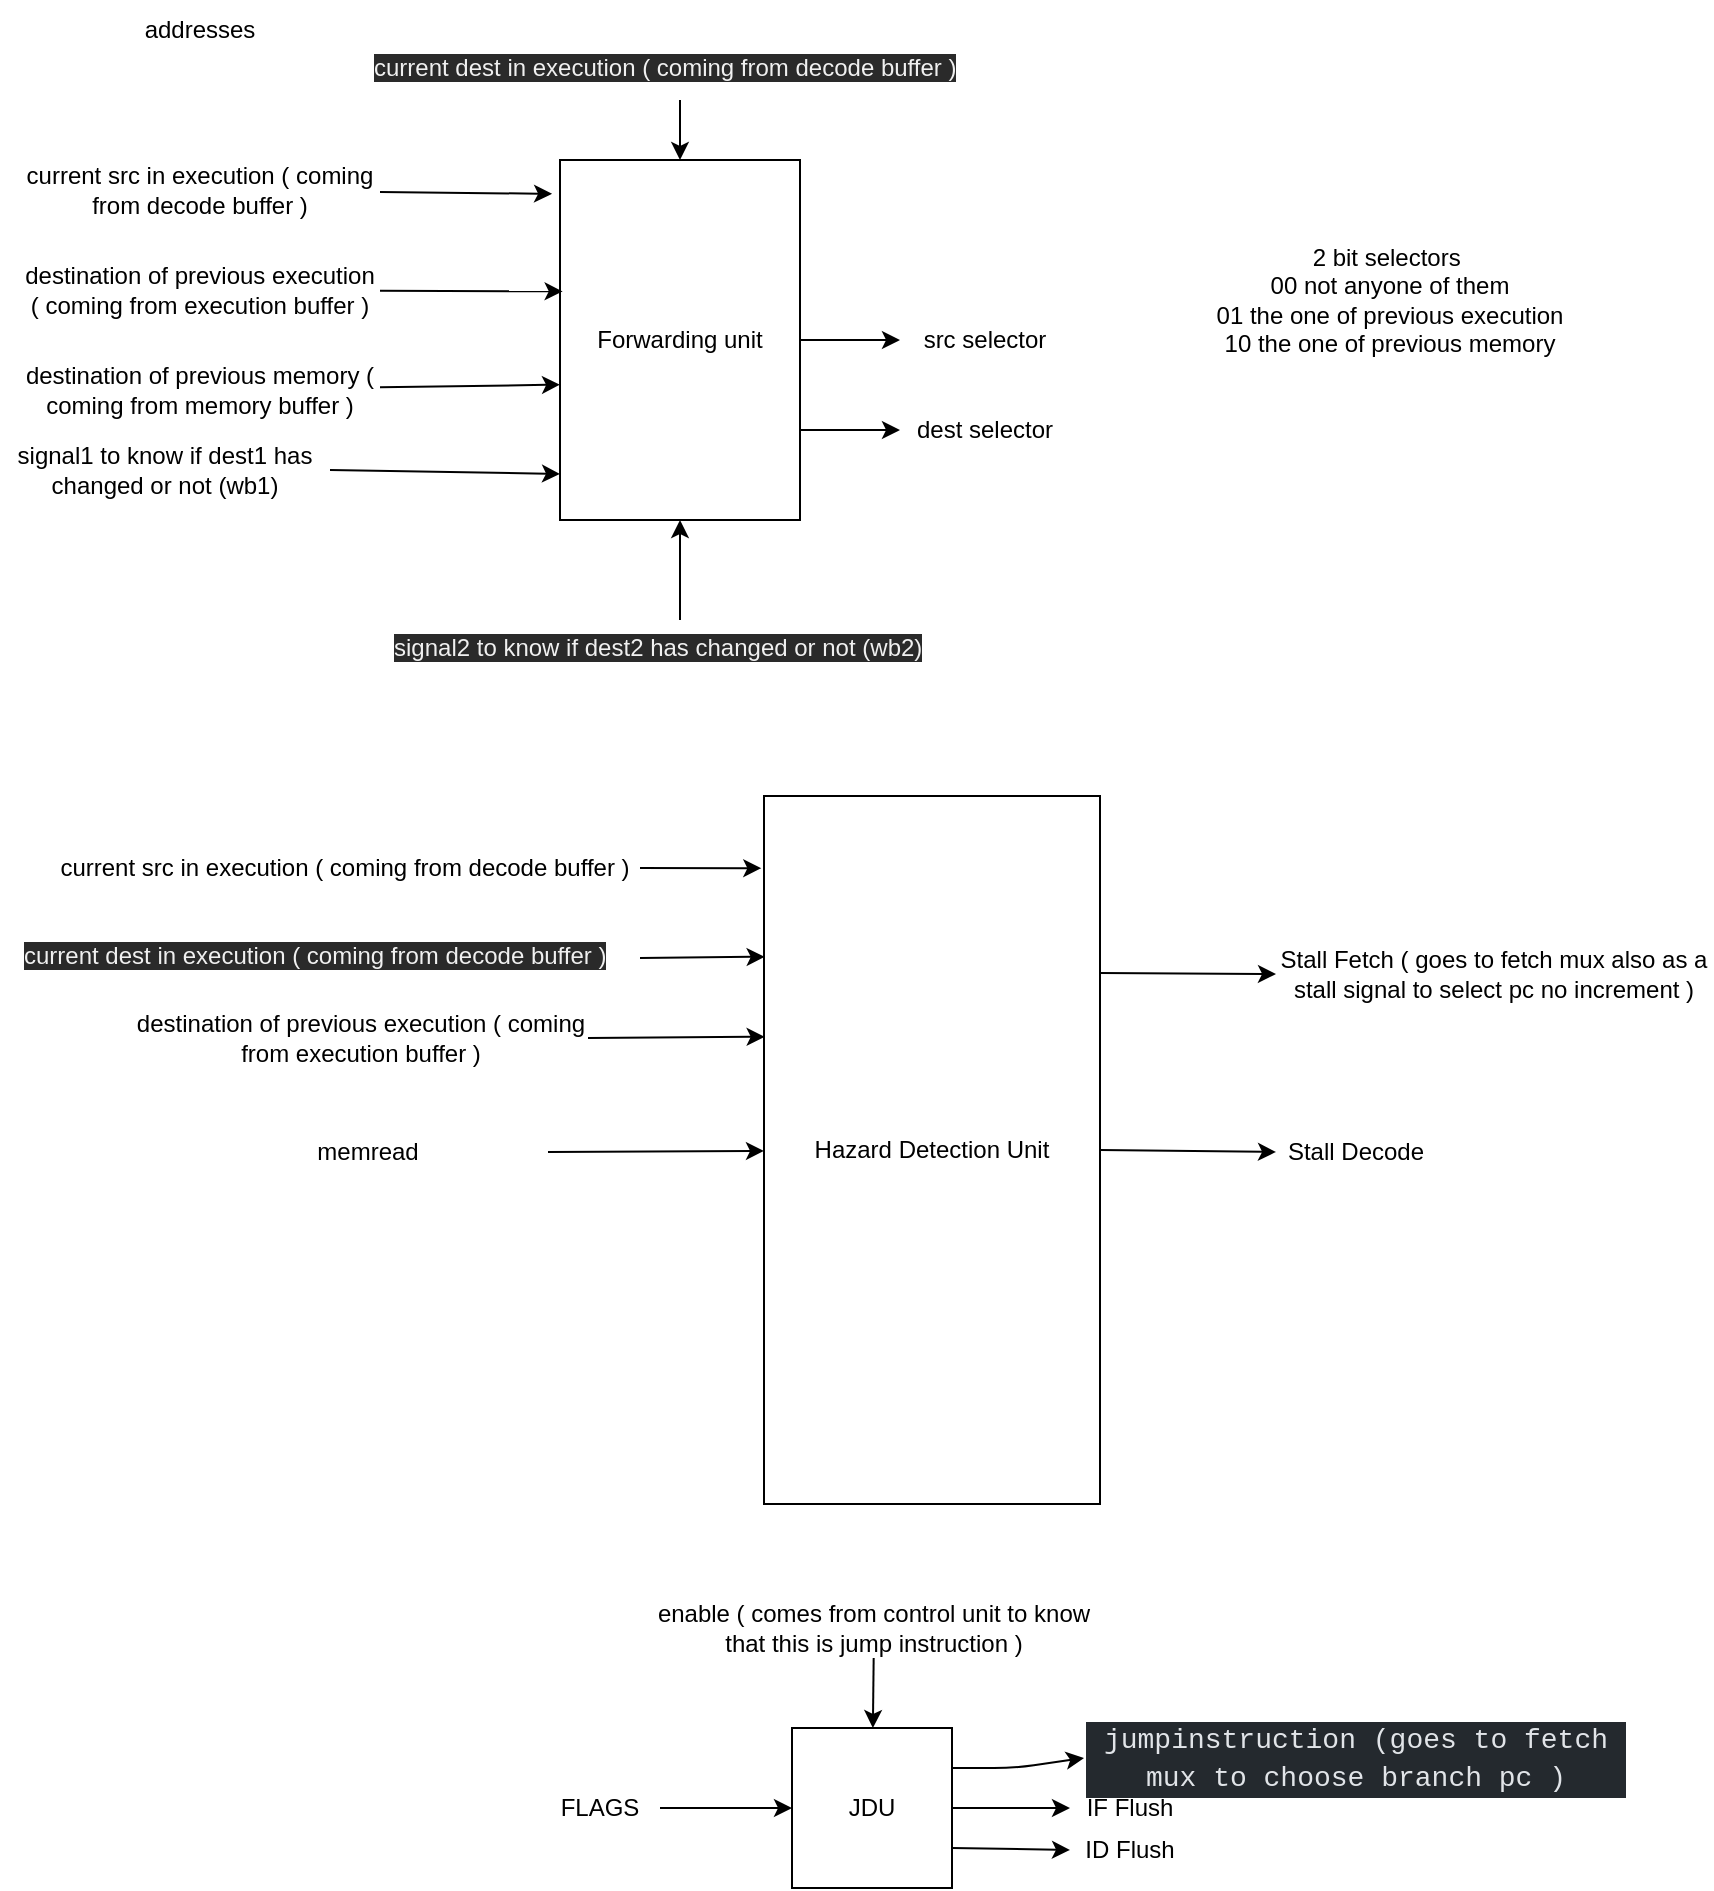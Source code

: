 <mxfile>
    <diagram id="VLefnnj8ilD3VqGzXoOb" name="Page-1">
        <mxGraphModel dx="503" dy="454" grid="0" gridSize="10" guides="1" tooltips="1" connect="1" arrows="1" fold="1" page="1" pageScale="1" pageWidth="1100" pageHeight="850" background="none" math="0" shadow="0">
            <root>
                <mxCell id="0"/>
                <mxCell id="1" parent="0"/>
                <mxCell id="20" value="" style="edgeStyle=none;html=1;" edge="1" parent="1" source="2" target="19">
                    <mxGeometry relative="1" as="geometry"/>
                </mxCell>
                <mxCell id="24" style="edgeStyle=none;html=1;exitX=1;exitY=0.75;exitDx=0;exitDy=0;entryX=0;entryY=0.5;entryDx=0;entryDy=0;" edge="1" parent="1" source="2" target="23">
                    <mxGeometry relative="1" as="geometry"/>
                </mxCell>
                <mxCell id="2" value="Forwarding unit" style="rounded=0;whiteSpace=wrap;html=1;" vertex="1" parent="1">
                    <mxGeometry x="320" y="200" width="120" height="180" as="geometry"/>
                </mxCell>
                <mxCell id="4" value="" style="edgeStyle=none;html=1;entryX=-0.033;entryY=0.094;entryDx=0;entryDy=0;entryPerimeter=0;" edge="1" parent="1" source="3" target="2">
                    <mxGeometry relative="1" as="geometry"/>
                </mxCell>
                <mxCell id="3" value="current src in execution ( coming from decode buffer )" style="text;html=1;strokeColor=none;fillColor=none;align=center;verticalAlign=middle;whiteSpace=wrap;rounded=0;" vertex="1" parent="1">
                    <mxGeometry x="50" y="200" width="180" height="30" as="geometry"/>
                </mxCell>
                <mxCell id="6" value="" style="edgeStyle=none;html=1;entryX=0.011;entryY=0.365;entryDx=0;entryDy=0;entryPerimeter=0;" edge="1" parent="1" source="5" target="2">
                    <mxGeometry relative="1" as="geometry"/>
                </mxCell>
                <mxCell id="5" value="destination of previous execution ( coming from execution buffer )" style="text;html=1;strokeColor=none;fillColor=none;align=center;verticalAlign=middle;whiteSpace=wrap;rounded=0;" vertex="1" parent="1">
                    <mxGeometry x="50" y="250" width="180" height="30" as="geometry"/>
                </mxCell>
                <mxCell id="10" value="" style="edgeStyle=none;html=1;entryX=0;entryY=0.624;entryDx=0;entryDy=0;entryPerimeter=0;" edge="1" parent="1" source="7" target="2">
                    <mxGeometry relative="1" as="geometry"/>
                </mxCell>
                <mxCell id="7" value="destination of previous memory ( coming from memory buffer )" style="text;html=1;strokeColor=none;fillColor=none;align=center;verticalAlign=middle;whiteSpace=wrap;rounded=0;" vertex="1" parent="1">
                    <mxGeometry x="50" y="300" width="180" height="30" as="geometry"/>
                </mxCell>
                <mxCell id="11" value="addresses" style="text;html=1;strokeColor=none;fillColor=none;align=center;verticalAlign=middle;whiteSpace=wrap;rounded=0;" vertex="1" parent="1">
                    <mxGeometry x="110" y="120" width="60" height="30" as="geometry"/>
                </mxCell>
                <mxCell id="14" style="edgeStyle=none;html=1;exitX=1;exitY=0.5;exitDx=0;exitDy=0;entryX=0;entryY=0.872;entryDx=0;entryDy=0;entryPerimeter=0;" edge="1" parent="1" source="12" target="2">
                    <mxGeometry relative="1" as="geometry"/>
                </mxCell>
                <mxCell id="12" value="signal1 to know if dest1 has changed or not (wb1)" style="text;html=1;strokeColor=none;fillColor=none;align=center;verticalAlign=middle;whiteSpace=wrap;rounded=0;" vertex="1" parent="1">
                    <mxGeometry x="40" y="340" width="165" height="30" as="geometry"/>
                </mxCell>
                <mxCell id="18" value="" style="edgeStyle=none;html=1;" edge="1" parent="1" source="15" target="2">
                    <mxGeometry relative="1" as="geometry"/>
                </mxCell>
                <mxCell id="15" value="&lt;span style=&quot;color: rgb(240 , 240 , 240) ; font-family: &amp;#34;helvetica&amp;#34; ; font-size: 12px ; font-style: normal ; font-weight: 400 ; letter-spacing: normal ; text-align: center ; text-indent: 0px ; text-transform: none ; word-spacing: 0px ; background-color: rgb(42 , 42 , 42) ; display: inline ; float: none&quot;&gt;signal2 to know if dest2 has changed or not (wb2)&lt;/span&gt;" style="text;whiteSpace=wrap;html=1;" vertex="1" parent="1">
                    <mxGeometry x="235" y="430" width="290" height="30" as="geometry"/>
                </mxCell>
                <mxCell id="19" value="src selector" style="text;html=1;strokeColor=none;fillColor=none;align=center;verticalAlign=middle;whiteSpace=wrap;rounded=0;" vertex="1" parent="1">
                    <mxGeometry x="490" y="275" width="85" height="30" as="geometry"/>
                </mxCell>
                <mxCell id="22" value="" style="edgeStyle=none;html=1;" edge="1" parent="1" source="21" target="2">
                    <mxGeometry relative="1" as="geometry"/>
                </mxCell>
                <mxCell id="21" value="&lt;span style=&quot;color: rgb(240 , 240 , 240) ; font-family: &amp;#34;helvetica&amp;#34; ; font-size: 12px ; font-style: normal ; font-weight: 400 ; letter-spacing: normal ; text-align: center ; text-indent: 0px ; text-transform: none ; word-spacing: 0px ; background-color: rgb(42 , 42 , 42) ; display: inline ; float: none&quot;&gt;current dest in execution ( coming from decode buffer )&lt;/span&gt;" style="text;whiteSpace=wrap;html=1;" vertex="1" parent="1">
                    <mxGeometry x="225" y="140" width="310" height="30" as="geometry"/>
                </mxCell>
                <mxCell id="23" value="dest selector" style="text;html=1;strokeColor=none;fillColor=none;align=center;verticalAlign=middle;whiteSpace=wrap;rounded=0;" vertex="1" parent="1">
                    <mxGeometry x="490" y="320" width="85" height="30" as="geometry"/>
                </mxCell>
                <mxCell id="25" value="2 bit selectors&amp;nbsp;&lt;br&gt;00 not anyone of them&lt;br&gt;01 the one of previous execution&lt;br&gt;10 the one of previous memory" style="text;html=1;strokeColor=none;fillColor=none;align=center;verticalAlign=middle;whiteSpace=wrap;rounded=0;" vertex="1" parent="1">
                    <mxGeometry x="590" y="230" width="290" height="80" as="geometry"/>
                </mxCell>
                <mxCell id="45" style="edgeStyle=none;html=1;exitX=1;exitY=0.25;exitDx=0;exitDy=0;entryX=0;entryY=0.5;entryDx=0;entryDy=0;" edge="1" parent="1" source="33" target="44">
                    <mxGeometry relative="1" as="geometry"/>
                </mxCell>
                <mxCell id="47" style="edgeStyle=none;html=1;exitX=1;exitY=0.5;exitDx=0;exitDy=0;entryX=0;entryY=0.5;entryDx=0;entryDy=0;" edge="1" parent="1" source="33" target="46">
                    <mxGeometry relative="1" as="geometry"/>
                </mxCell>
                <mxCell id="33" value="Hazard Detection Unit" style="rounded=0;whiteSpace=wrap;html=1;" vertex="1" parent="1">
                    <mxGeometry x="422" y="518" width="168" height="354" as="geometry"/>
                </mxCell>
                <mxCell id="38" style="edgeStyle=none;html=1;exitX=1;exitY=0.5;exitDx=0;exitDy=0;entryX=-0.008;entryY=0.102;entryDx=0;entryDy=0;entryPerimeter=0;" edge="1" parent="1" source="34" target="33">
                    <mxGeometry relative="1" as="geometry"/>
                </mxCell>
                <mxCell id="34" value="current src in execution ( coming from decode buffer )" style="text;html=1;strokeColor=none;fillColor=none;align=center;verticalAlign=middle;whiteSpace=wrap;rounded=0;" vertex="1" parent="1">
                    <mxGeometry x="65" y="539" width="295" height="30" as="geometry"/>
                </mxCell>
                <mxCell id="39" style="edgeStyle=none;html=1;exitX=1;exitY=0.5;exitDx=0;exitDy=0;entryX=0.002;entryY=0.227;entryDx=0;entryDy=0;entryPerimeter=0;" edge="1" parent="1" source="35" target="33">
                    <mxGeometry relative="1" as="geometry"/>
                </mxCell>
                <mxCell id="35" value="&lt;span style=&quot;color: rgb(240 , 240 , 240) ; font-family: &amp;#34;helvetica&amp;#34; ; font-size: 12px ; font-style: normal ; font-weight: 400 ; letter-spacing: normal ; text-align: center ; text-indent: 0px ; text-transform: none ; word-spacing: 0px ; background-color: rgb(42 , 42 , 42) ; display: inline ; float: none&quot;&gt;current dest in execution ( coming from decode buffer )&lt;/span&gt;" style="text;whiteSpace=wrap;html=1;" vertex="1" parent="1">
                    <mxGeometry x="50" y="584" width="310" height="30" as="geometry"/>
                </mxCell>
                <mxCell id="41" style="edgeStyle=none;html=1;exitX=1;exitY=0.5;exitDx=0;exitDy=0;entryX=0.002;entryY=0.34;entryDx=0;entryDy=0;entryPerimeter=0;" edge="1" parent="1" source="40" target="33">
                    <mxGeometry relative="1" as="geometry"/>
                </mxCell>
                <mxCell id="40" value="destination of previous execution ( coming from execution buffer )" style="text;html=1;strokeColor=none;fillColor=none;align=center;verticalAlign=middle;whiteSpace=wrap;rounded=0;" vertex="1" parent="1">
                    <mxGeometry x="107" y="624" width="227" height="30" as="geometry"/>
                </mxCell>
                <mxCell id="43" style="edgeStyle=none;html=1;exitX=1;exitY=0.5;exitDx=0;exitDy=0;" edge="1" parent="1" source="42" target="33">
                    <mxGeometry relative="1" as="geometry"/>
                </mxCell>
                <mxCell id="42" value="memread" style="text;html=1;strokeColor=none;fillColor=none;align=center;verticalAlign=middle;whiteSpace=wrap;rounded=0;" vertex="1" parent="1">
                    <mxGeometry x="134" y="681" width="180" height="30" as="geometry"/>
                </mxCell>
                <mxCell id="44" value="Stall Fetch ( goes to fetch mux also as a stall signal to select pc no increment )" style="text;html=1;strokeColor=none;fillColor=none;align=center;verticalAlign=middle;whiteSpace=wrap;rounded=0;" vertex="1" parent="1">
                    <mxGeometry x="678" y="592" width="218" height="30" as="geometry"/>
                </mxCell>
                <mxCell id="46" value="Stall Decode" style="text;html=1;strokeColor=none;fillColor=none;align=center;verticalAlign=middle;whiteSpace=wrap;rounded=0;" vertex="1" parent="1">
                    <mxGeometry x="678" y="681" width="80" height="30" as="geometry"/>
                </mxCell>
                <mxCell id="53" style="edgeStyle=none;html=1;exitX=1;exitY=0.5;exitDx=0;exitDy=0;" edge="1" parent="1" source="49" target="52">
                    <mxGeometry relative="1" as="geometry"/>
                </mxCell>
                <mxCell id="55" style="edgeStyle=none;html=1;exitX=1;exitY=0.75;exitDx=0;exitDy=0;entryX=0;entryY=0.5;entryDx=0;entryDy=0;" edge="1" parent="1" source="49" target="54">
                    <mxGeometry relative="1" as="geometry"/>
                </mxCell>
                <mxCell id="57" style="edgeStyle=none;html=1;exitX=1;exitY=0.25;exitDx=0;exitDy=0;entryX=0;entryY=0.5;entryDx=0;entryDy=0;" edge="1" parent="1" source="49" target="56">
                    <mxGeometry relative="1" as="geometry">
                        <Array as="points">
                            <mxPoint x="547" y="1004"/>
                        </Array>
                    </mxGeometry>
                </mxCell>
                <mxCell id="49" value="JDU" style="whiteSpace=wrap;html=1;aspect=fixed;" vertex="1" parent="1">
                    <mxGeometry x="436" y="984" width="80" height="80" as="geometry"/>
                </mxCell>
                <mxCell id="51" value="" style="edgeStyle=none;html=1;" edge="1" parent="1" source="50" target="49">
                    <mxGeometry relative="1" as="geometry"/>
                </mxCell>
                <mxCell id="50" value="FLAGS" style="text;html=1;strokeColor=none;fillColor=none;align=center;verticalAlign=middle;whiteSpace=wrap;rounded=0;" vertex="1" parent="1">
                    <mxGeometry x="310" y="1009" width="60" height="30" as="geometry"/>
                </mxCell>
                <mxCell id="52" value="IF Flush" style="text;html=1;strokeColor=none;fillColor=none;align=center;verticalAlign=middle;whiteSpace=wrap;rounded=0;" vertex="1" parent="1">
                    <mxGeometry x="575" y="1009" width="60" height="30" as="geometry"/>
                </mxCell>
                <mxCell id="54" value="ID Flush" style="text;html=1;strokeColor=none;fillColor=none;align=center;verticalAlign=middle;whiteSpace=wrap;rounded=0;" vertex="1" parent="1">
                    <mxGeometry x="575" y="1030" width="60" height="30" as="geometry"/>
                </mxCell>
                <mxCell id="56" value="&lt;div style=&quot;color: rgb(225 , 228 , 232) ; background-color: rgb(36 , 41 , 46) ; font-family: &amp;#34;consolas&amp;#34; , &amp;#34;courier new&amp;#34; , monospace ; font-size: 14px ; line-height: 19px&quot;&gt;jumpinstruction (goes to fetch mux to choose branch pc )&lt;/div&gt;" style="text;html=1;strokeColor=none;fillColor=none;align=center;verticalAlign=middle;whiteSpace=wrap;rounded=0;" vertex="1" parent="1">
                    <mxGeometry x="582" y="984" width="272" height="30" as="geometry"/>
                </mxCell>
                <mxCell id="59" value="" style="edgeStyle=none;html=1;" edge="1" parent="1" source="58" target="49">
                    <mxGeometry relative="1" as="geometry"/>
                </mxCell>
                <mxCell id="58" value="enable ( comes from control unit to know that this is jump instruction )" style="text;html=1;strokeColor=none;fillColor=none;align=center;verticalAlign=middle;whiteSpace=wrap;rounded=0;" vertex="1" parent="1">
                    <mxGeometry x="360" y="919" width="234" height="30" as="geometry"/>
                </mxCell>
            </root>
        </mxGraphModel>
    </diagram>
</mxfile>
